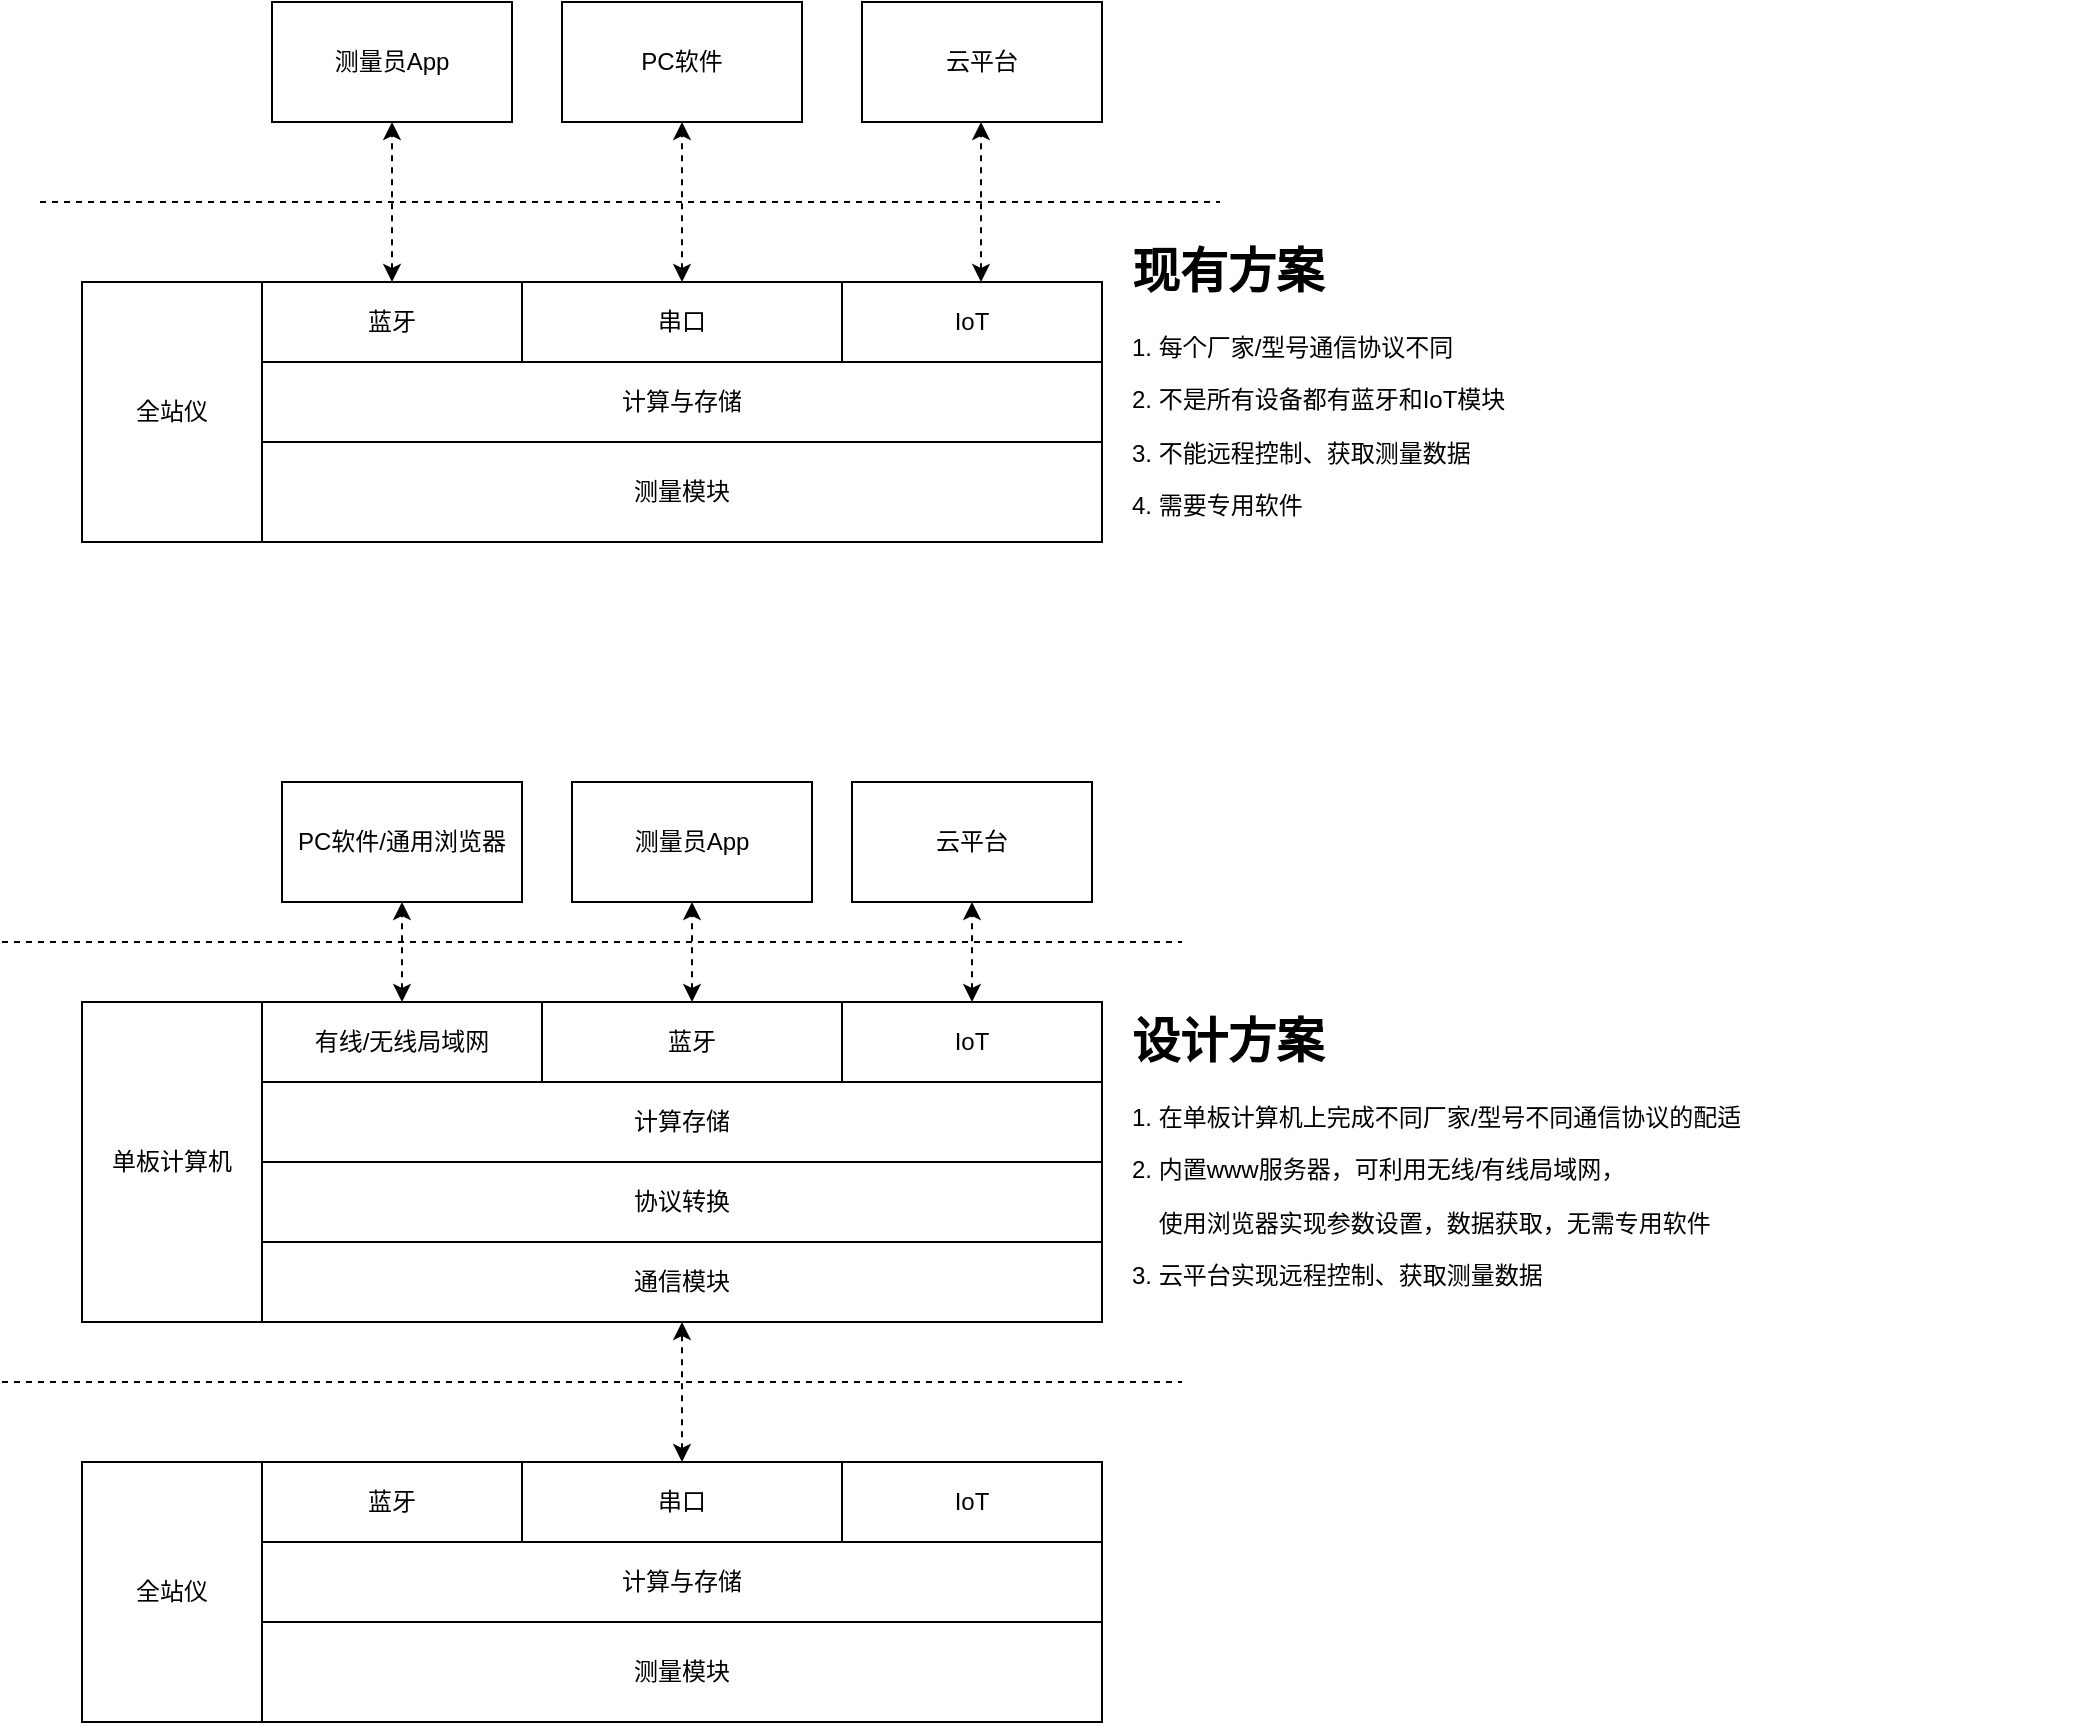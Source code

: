 <mxfile version="14.5.10" type="github">
  <diagram id="sQkdli30m8NRGwkvhZA2" name="Page-1">
    <mxGraphModel dx="942" dy="583" grid="1" gridSize="10" guides="1" tooltips="1" connect="1" arrows="1" fold="1" page="1" pageScale="1" pageWidth="827" pageHeight="1169" math="0" shadow="0">
      <root>
        <mxCell id="0" />
        <mxCell id="1" parent="0" />
        <mxCell id="6m5tojyaJkBsCokPBMDN-2" value="测量模块" style="rounded=0;whiteSpace=wrap;html=1;" vertex="1" parent="1">
          <mxGeometry x="230" y="380" width="420" height="50" as="geometry" />
        </mxCell>
        <mxCell id="6m5tojyaJkBsCokPBMDN-3" value="计算与存储" style="rounded=0;whiteSpace=wrap;html=1;" vertex="1" parent="1">
          <mxGeometry x="230" y="340" width="420" height="40" as="geometry" />
        </mxCell>
        <mxCell id="6m5tojyaJkBsCokPBMDN-4" value="&lt;div&gt;串口&lt;/div&gt;" style="rounded=0;whiteSpace=wrap;html=1;" vertex="1" parent="1">
          <mxGeometry x="360" y="300" width="160" height="40" as="geometry" />
        </mxCell>
        <mxCell id="6m5tojyaJkBsCokPBMDN-5" value="蓝牙" style="rounded=0;whiteSpace=wrap;html=1;" vertex="1" parent="1">
          <mxGeometry x="230" y="300" width="130" height="40" as="geometry" />
        </mxCell>
        <mxCell id="6m5tojyaJkBsCokPBMDN-6" value="全站仪" style="rounded=0;whiteSpace=wrap;html=1;" vertex="1" parent="1">
          <mxGeometry x="140" y="300" width="90" height="130" as="geometry" />
        </mxCell>
        <mxCell id="6m5tojyaJkBsCokPBMDN-7" value="&lt;div&gt;测量员App&lt;/div&gt;" style="rounded=0;whiteSpace=wrap;html=1;" vertex="1" parent="1">
          <mxGeometry x="235" y="160" width="120" height="60" as="geometry" />
        </mxCell>
        <mxCell id="6m5tojyaJkBsCokPBMDN-8" value="PC软件" style="rounded=0;whiteSpace=wrap;html=1;" vertex="1" parent="1">
          <mxGeometry x="380" y="160" width="120" height="60" as="geometry" />
        </mxCell>
        <mxCell id="6m5tojyaJkBsCokPBMDN-9" value="" style="endArrow=classic;startArrow=classic;html=1;entryX=0.5;entryY=1;entryDx=0;entryDy=0;exitX=0.5;exitY=0;exitDx=0;exitDy=0;dashed=1;" edge="1" parent="1" source="6m5tojyaJkBsCokPBMDN-4" target="6m5tojyaJkBsCokPBMDN-8">
          <mxGeometry width="50" height="50" relative="1" as="geometry">
            <mxPoint x="290" y="280" as="sourcePoint" />
            <mxPoint x="340" y="230" as="targetPoint" />
          </mxGeometry>
        </mxCell>
        <mxCell id="6m5tojyaJkBsCokPBMDN-10" value="" style="endArrow=classic;startArrow=classic;html=1;entryX=0.5;entryY=1;entryDx=0;entryDy=0;exitX=0.5;exitY=0;exitDx=0;exitDy=0;dashed=1;" edge="1" parent="1" source="6m5tojyaJkBsCokPBMDN-5" target="6m5tojyaJkBsCokPBMDN-7">
          <mxGeometry width="50" height="50" relative="1" as="geometry">
            <mxPoint x="580" y="290" as="sourcePoint" />
            <mxPoint x="630" y="240" as="targetPoint" />
          </mxGeometry>
        </mxCell>
        <mxCell id="6m5tojyaJkBsCokPBMDN-11" value="" style="endArrow=none;html=1;dashed=1;" edge="1" parent="1">
          <mxGeometry width="50" height="50" relative="1" as="geometry">
            <mxPoint x="119" y="260" as="sourcePoint" />
            <mxPoint x="709" y="260" as="targetPoint" />
          </mxGeometry>
        </mxCell>
        <mxCell id="6m5tojyaJkBsCokPBMDN-12" value="IoT" style="rounded=0;whiteSpace=wrap;html=1;" vertex="1" parent="1">
          <mxGeometry x="520" y="300" width="130" height="40" as="geometry" />
        </mxCell>
        <mxCell id="6m5tojyaJkBsCokPBMDN-13" value="云平台" style="rounded=0;whiteSpace=wrap;html=1;" vertex="1" parent="1">
          <mxGeometry x="530" y="160" width="120" height="60" as="geometry" />
        </mxCell>
        <mxCell id="6m5tojyaJkBsCokPBMDN-14" value="" style="endArrow=classic;startArrow=classic;html=1;entryX=0.5;entryY=1;entryDx=0;entryDy=0;exitX=0.5;exitY=0;exitDx=0;exitDy=0;dashed=1;" edge="1" parent="1">
          <mxGeometry width="50" height="50" relative="1" as="geometry">
            <mxPoint x="589.5" y="300" as="sourcePoint" />
            <mxPoint x="589.5" y="220" as="targetPoint" />
          </mxGeometry>
        </mxCell>
        <mxCell id="6m5tojyaJkBsCokPBMDN-15" value="测量模块" style="rounded=0;whiteSpace=wrap;html=1;" vertex="1" parent="1">
          <mxGeometry x="230" y="970" width="420" height="50" as="geometry" />
        </mxCell>
        <mxCell id="6m5tojyaJkBsCokPBMDN-16" value="计算与存储" style="rounded=0;whiteSpace=wrap;html=1;" vertex="1" parent="1">
          <mxGeometry x="230" y="930" width="420" height="40" as="geometry" />
        </mxCell>
        <mxCell id="6m5tojyaJkBsCokPBMDN-28" style="edgeStyle=orthogonalEdgeStyle;rounded=0;orthogonalLoop=1;jettySize=auto;html=1;entryX=0.5;entryY=1;entryDx=0;entryDy=0;dashed=1;startArrow=classic;startFill=1;" edge="1" parent="1" source="6m5tojyaJkBsCokPBMDN-17" target="6m5tojyaJkBsCokPBMDN-21">
          <mxGeometry relative="1" as="geometry" />
        </mxCell>
        <mxCell id="6m5tojyaJkBsCokPBMDN-17" value="&lt;div&gt;串口&lt;/div&gt;" style="rounded=0;whiteSpace=wrap;html=1;" vertex="1" parent="1">
          <mxGeometry x="360" y="890" width="160" height="40" as="geometry" />
        </mxCell>
        <mxCell id="6m5tojyaJkBsCokPBMDN-18" value="蓝牙" style="rounded=0;whiteSpace=wrap;html=1;" vertex="1" parent="1">
          <mxGeometry x="230" y="890" width="130" height="40" as="geometry" />
        </mxCell>
        <mxCell id="6m5tojyaJkBsCokPBMDN-19" value="全站仪" style="rounded=0;whiteSpace=wrap;html=1;" vertex="1" parent="1">
          <mxGeometry x="140" y="890" width="90" height="130" as="geometry" />
        </mxCell>
        <mxCell id="6m5tojyaJkBsCokPBMDN-20" value="IoT" style="rounded=0;whiteSpace=wrap;html=1;" vertex="1" parent="1">
          <mxGeometry x="520" y="890" width="130" height="40" as="geometry" />
        </mxCell>
        <mxCell id="6m5tojyaJkBsCokPBMDN-21" value="通信模块" style="rounded=0;whiteSpace=wrap;html=1;" vertex="1" parent="1">
          <mxGeometry x="230" y="780" width="420" height="40" as="geometry" />
        </mxCell>
        <mxCell id="6m5tojyaJkBsCokPBMDN-23" value="计算存储" style="rounded=0;whiteSpace=wrap;html=1;" vertex="1" parent="1">
          <mxGeometry x="230" y="700" width="420" height="40" as="geometry" />
        </mxCell>
        <mxCell id="6m5tojyaJkBsCokPBMDN-33" value="" style="edgeStyle=orthogonalEdgeStyle;rounded=0;orthogonalLoop=1;jettySize=auto;html=1;dashed=1;startArrow=classic;startFill=1;" edge="1" parent="1" source="6m5tojyaJkBsCokPBMDN-24" target="6m5tojyaJkBsCokPBMDN-29">
          <mxGeometry relative="1" as="geometry" />
        </mxCell>
        <mxCell id="6m5tojyaJkBsCokPBMDN-24" value="蓝牙" style="rounded=0;whiteSpace=wrap;html=1;" vertex="1" parent="1">
          <mxGeometry x="370" y="660" width="150" height="40" as="geometry" />
        </mxCell>
        <mxCell id="6m5tojyaJkBsCokPBMDN-34" value="" style="edgeStyle=orthogonalEdgeStyle;rounded=0;orthogonalLoop=1;jettySize=auto;html=1;dashed=1;startArrow=classic;startFill=1;" edge="1" parent="1" source="6m5tojyaJkBsCokPBMDN-25" target="6m5tojyaJkBsCokPBMDN-31">
          <mxGeometry relative="1" as="geometry" />
        </mxCell>
        <mxCell id="6m5tojyaJkBsCokPBMDN-25" value="IoT" style="rounded=0;whiteSpace=wrap;html=1;" vertex="1" parent="1">
          <mxGeometry x="520" y="660" width="130" height="40" as="geometry" />
        </mxCell>
        <mxCell id="6m5tojyaJkBsCokPBMDN-32" value="" style="edgeStyle=orthogonalEdgeStyle;rounded=0;orthogonalLoop=1;jettySize=auto;html=1;dashed=1;startArrow=classic;startFill=1;" edge="1" parent="1" source="6m5tojyaJkBsCokPBMDN-26" target="6m5tojyaJkBsCokPBMDN-30">
          <mxGeometry relative="1" as="geometry" />
        </mxCell>
        <mxCell id="6m5tojyaJkBsCokPBMDN-26" value="有线/无线局域网" style="rounded=0;whiteSpace=wrap;html=1;" vertex="1" parent="1">
          <mxGeometry x="230" y="660" width="140" height="40" as="geometry" />
        </mxCell>
        <mxCell id="6m5tojyaJkBsCokPBMDN-27" value="单板计算机" style="rounded=0;whiteSpace=wrap;html=1;" vertex="1" parent="1">
          <mxGeometry x="140" y="660" width="90" height="160" as="geometry" />
        </mxCell>
        <mxCell id="6m5tojyaJkBsCokPBMDN-29" value="&lt;div&gt;测量员App&lt;/div&gt;" style="rounded=0;whiteSpace=wrap;html=1;" vertex="1" parent="1">
          <mxGeometry x="385" y="550" width="120" height="60" as="geometry" />
        </mxCell>
        <mxCell id="6m5tojyaJkBsCokPBMDN-30" value="PC软件/通用浏览器" style="rounded=0;whiteSpace=wrap;html=1;" vertex="1" parent="1">
          <mxGeometry x="240" y="550" width="120" height="60" as="geometry" />
        </mxCell>
        <mxCell id="6m5tojyaJkBsCokPBMDN-31" value="云平台" style="rounded=0;whiteSpace=wrap;html=1;" vertex="1" parent="1">
          <mxGeometry x="525" y="550" width="120" height="60" as="geometry" />
        </mxCell>
        <mxCell id="6m5tojyaJkBsCokPBMDN-35" value="&lt;h1&gt;现有方案&lt;br&gt;&lt;/h1&gt;&lt;p&gt;1. 每个厂家/型号通信协议不同&lt;/p&gt;&lt;p&gt;2. 不是所有设备都有蓝牙和IoT模块&lt;/p&gt;&lt;p&gt;3. 不能远程控制、获取测量数据&lt;/p&gt;&lt;p&gt;4. 需要专用软件&lt;br&gt;&lt;/p&gt;" style="text;html=1;strokeColor=none;fillColor=none;spacing=5;spacingTop=-20;whiteSpace=wrap;overflow=hidden;rounded=0;" vertex="1" parent="1">
          <mxGeometry x="660" y="275" width="240" height="155" as="geometry" />
        </mxCell>
        <mxCell id="6m5tojyaJkBsCokPBMDN-36" value="&lt;h1&gt;设计方案&lt;br&gt;&lt;/h1&gt;&lt;p&gt;1. 在单板计算机上完成不同厂家/型号不同通信协议的配适&lt;/p&gt;&lt;p&gt;2. 内置www服务器，可利用无线/有线局域网，&lt;/p&gt;&lt;p&gt;&amp;nbsp;&amp;nbsp;&amp;nbsp; 使用浏览器实现参数设置，数据获取，无需专用软件&lt;br&gt;&lt;/p&gt;&lt;p&gt;3. 云平台实现远程控制、获取测量数据&lt;br&gt;&lt;/p&gt;" style="text;html=1;strokeColor=none;fillColor=none;spacing=5;spacingTop=-20;whiteSpace=wrap;overflow=hidden;rounded=0;" vertex="1" parent="1">
          <mxGeometry x="660" y="660" width="480" height="200" as="geometry" />
        </mxCell>
        <mxCell id="6m5tojyaJkBsCokPBMDN-37" value="协议转换" style="rounded=0;whiteSpace=wrap;html=1;" vertex="1" parent="1">
          <mxGeometry x="230" y="740" width="420" height="40" as="geometry" />
        </mxCell>
        <mxCell id="6m5tojyaJkBsCokPBMDN-38" value="" style="endArrow=none;html=1;dashed=1;" edge="1" parent="1">
          <mxGeometry width="50" height="50" relative="1" as="geometry">
            <mxPoint x="100" y="630" as="sourcePoint" />
            <mxPoint x="690" y="630" as="targetPoint" />
          </mxGeometry>
        </mxCell>
        <mxCell id="6m5tojyaJkBsCokPBMDN-39" value="" style="endArrow=none;html=1;dashed=1;" edge="1" parent="1">
          <mxGeometry width="50" height="50" relative="1" as="geometry">
            <mxPoint x="100" y="850" as="sourcePoint" />
            <mxPoint x="690" y="850" as="targetPoint" />
          </mxGeometry>
        </mxCell>
      </root>
    </mxGraphModel>
  </diagram>
</mxfile>
